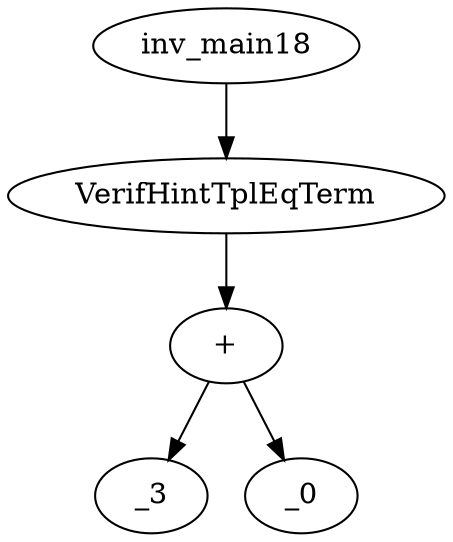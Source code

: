 digraph dag {
0 [label="inv_main18"];
1 [label="VerifHintTplEqTerm"];
2 [label="+"];
3 [label="_3"];
4 [label="_0"];
0->1
1->2
2->4
2 -> 3
}
